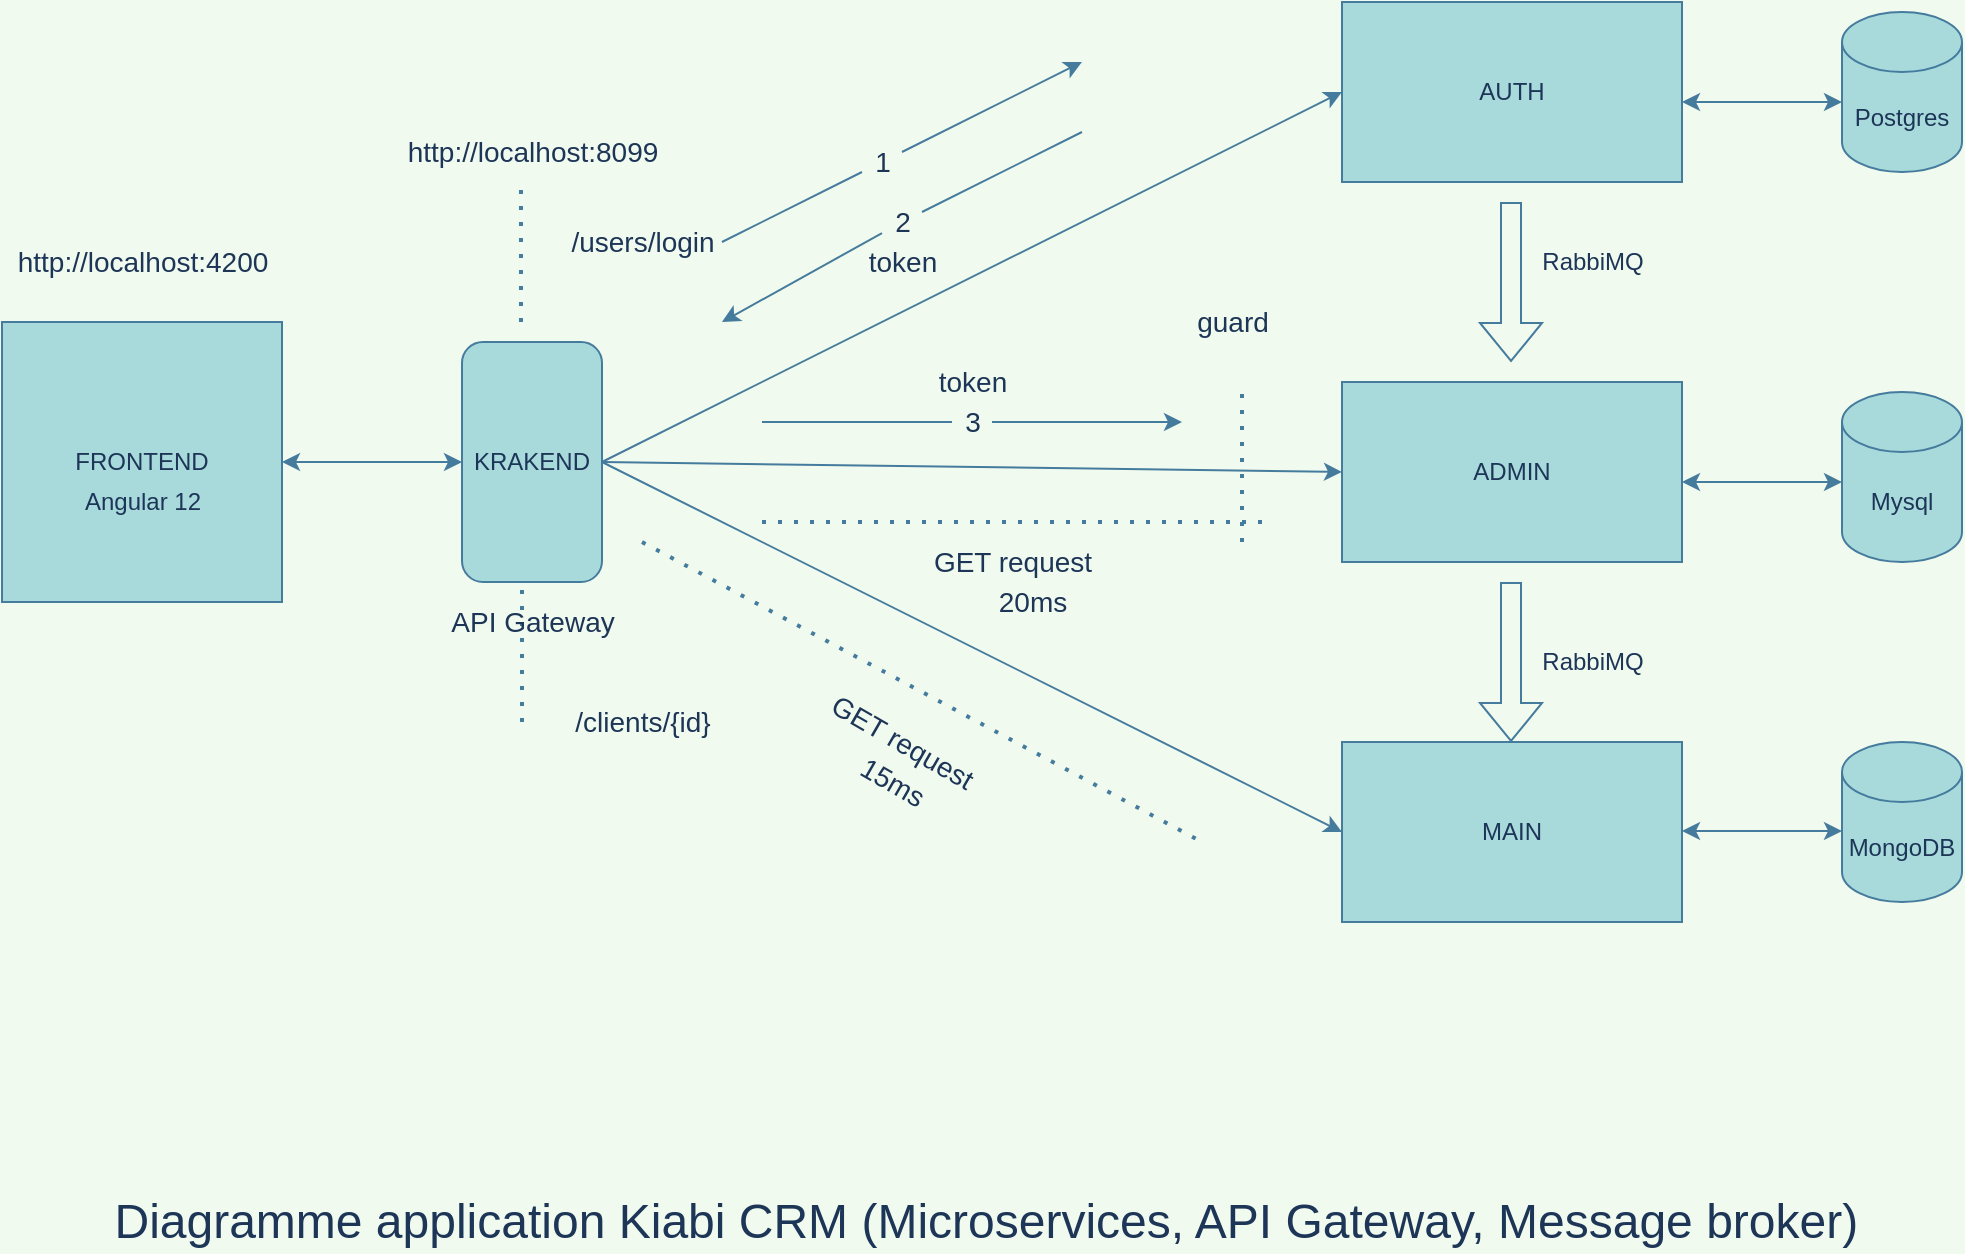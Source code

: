 <mxfile version="16.5.1" type="device"><diagram id="C5RBs43oDa-KdzZeNtuy" name="Page-1"><mxGraphModel dx="1350" dy="878" grid="1" gridSize="10" guides="1" tooltips="1" connect="1" arrows="1" fold="1" page="1" pageScale="1" pageWidth="1169" pageHeight="827" background="#F1FAEE" math="0" shadow="0"><root><mxCell id="WIyWlLk6GJQsqaUBKTNV-0"/><mxCell id="WIyWlLk6GJQsqaUBKTNV-1" parent="WIyWlLk6GJQsqaUBKTNV-0"/><mxCell id="QdaalQLmriQR0HZM3aZn-0" value="FRONTEND" style="whiteSpace=wrap;html=1;aspect=fixed;fillColor=#A8DADC;strokeColor=#457B9D;fontColor=#1D3557;" vertex="1" parent="WIyWlLk6GJQsqaUBKTNV-1"><mxGeometry x="80" y="230" width="140" height="140" as="geometry"/></mxCell><mxCell id="QdaalQLmriQR0HZM3aZn-1" value="KRAKEND" style="rounded=1;whiteSpace=wrap;html=1;direction=south;fillColor=#A8DADC;strokeColor=#457B9D;fontColor=#1D3557;" vertex="1" parent="WIyWlLk6GJQsqaUBKTNV-1"><mxGeometry x="310" y="240" width="70" height="120" as="geometry"/></mxCell><mxCell id="QdaalQLmriQR0HZM3aZn-3" value="" style="endArrow=none;dashed=1;html=1;dashPattern=1 3;strokeWidth=2;rounded=0;labelBackgroundColor=#F1FAEE;strokeColor=#457B9D;fontColor=#1D3557;" edge="1" parent="WIyWlLk6GJQsqaUBKTNV-1"><mxGeometry width="50" height="50" relative="1" as="geometry"><mxPoint x="340" y="430" as="sourcePoint"/><mxPoint x="340" y="364" as="targetPoint"/></mxGeometry></mxCell><mxCell id="QdaalQLmriQR0HZM3aZn-5" value="" style="endArrow=none;dashed=1;html=1;dashPattern=1 3;strokeWidth=2;rounded=0;labelBackgroundColor=#F1FAEE;strokeColor=#457B9D;fontColor=#1D3557;" edge="1" parent="WIyWlLk6GJQsqaUBKTNV-1"><mxGeometry width="50" height="50" relative="1" as="geometry"><mxPoint x="339.5" y="230" as="sourcePoint"/><mxPoint x="339.5" y="164" as="targetPoint"/></mxGeometry></mxCell><mxCell id="QdaalQLmriQR0HZM3aZn-6" value="" style="endArrow=classic;startArrow=classic;html=1;rounded=0;entryX=0.5;entryY=1;entryDx=0;entryDy=0;labelBackgroundColor=#F1FAEE;strokeColor=#457B9D;fontColor=#1D3557;" edge="1" parent="WIyWlLk6GJQsqaUBKTNV-1" target="QdaalQLmriQR0HZM3aZn-1"><mxGeometry width="50" height="50" relative="1" as="geometry"><mxPoint x="220" y="300" as="sourcePoint"/><mxPoint x="270" y="250" as="targetPoint"/></mxGeometry></mxCell><mxCell id="QdaalQLmriQR0HZM3aZn-7" value="AUTH" style="rounded=0;whiteSpace=wrap;html=1;fillColor=#A8DADC;strokeColor=#457B9D;fontColor=#1D3557;" vertex="1" parent="WIyWlLk6GJQsqaUBKTNV-1"><mxGeometry x="750" y="70" width="170" height="90" as="geometry"/></mxCell><mxCell id="QdaalQLmriQR0HZM3aZn-8" value="ADMIN" style="rounded=0;whiteSpace=wrap;html=1;fillColor=#A8DADC;strokeColor=#457B9D;fontColor=#1D3557;" vertex="1" parent="WIyWlLk6GJQsqaUBKTNV-1"><mxGeometry x="750" y="260" width="170" height="90" as="geometry"/></mxCell><mxCell id="QdaalQLmriQR0HZM3aZn-9" value="MAIN" style="rounded=0;whiteSpace=wrap;html=1;fillColor=#A8DADC;strokeColor=#457B9D;fontColor=#1D3557;" vertex="1" parent="WIyWlLk6GJQsqaUBKTNV-1"><mxGeometry x="750" y="440" width="170" height="90" as="geometry"/></mxCell><mxCell id="QdaalQLmriQR0HZM3aZn-13" value="" style="endArrow=classic;html=1;rounded=0;exitX=0.5;exitY=0;exitDx=0;exitDy=0;entryX=0;entryY=0.5;entryDx=0;entryDy=0;labelBackgroundColor=#F1FAEE;strokeColor=#457B9D;fontColor=#1D3557;" edge="1" parent="WIyWlLk6GJQsqaUBKTNV-1" source="QdaalQLmriQR0HZM3aZn-1" target="QdaalQLmriQR0HZM3aZn-8"><mxGeometry width="50" height="50" relative="1" as="geometry"><mxPoint x="470" y="420" as="sourcePoint"/><mxPoint x="520" y="370" as="targetPoint"/></mxGeometry></mxCell><mxCell id="QdaalQLmriQR0HZM3aZn-14" value="" style="endArrow=classic;html=1;rounded=0;entryX=0;entryY=0.5;entryDx=0;entryDy=0;labelBackgroundColor=#F1FAEE;strokeColor=#457B9D;fontColor=#1D3557;" edge="1" parent="WIyWlLk6GJQsqaUBKTNV-1" target="QdaalQLmriQR0HZM3aZn-9"><mxGeometry width="50" height="50" relative="1" as="geometry"><mxPoint x="380" y="300" as="sourcePoint"/><mxPoint x="740" y="490" as="targetPoint"/></mxGeometry></mxCell><mxCell id="QdaalQLmriQR0HZM3aZn-16" value="" style="endArrow=classic;html=1;rounded=0;entryX=0;entryY=0.5;entryDx=0;entryDy=0;labelBackgroundColor=#F1FAEE;strokeColor=#457B9D;fontColor=#1D3557;" edge="1" parent="WIyWlLk6GJQsqaUBKTNV-1" target="QdaalQLmriQR0HZM3aZn-7"><mxGeometry width="50" height="50" relative="1" as="geometry"><mxPoint x="380" y="300" as="sourcePoint"/><mxPoint x="430" y="250" as="targetPoint"/></mxGeometry></mxCell><mxCell id="QdaalQLmriQR0HZM3aZn-17" value="Postgres" style="shape=cylinder3;whiteSpace=wrap;html=1;boundedLbl=1;backgroundOutline=1;size=15;fillColor=#A8DADC;strokeColor=#457B9D;fontColor=#1D3557;" vertex="1" parent="WIyWlLk6GJQsqaUBKTNV-1"><mxGeometry x="1000" y="75" width="60" height="80" as="geometry"/></mxCell><mxCell id="QdaalQLmriQR0HZM3aZn-18" value="Mysql" style="shape=cylinder3;whiteSpace=wrap;html=1;boundedLbl=1;backgroundOutline=1;size=15;fillColor=#A8DADC;strokeColor=#457B9D;fontColor=#1D3557;" vertex="1" parent="WIyWlLk6GJQsqaUBKTNV-1"><mxGeometry x="1000" y="265" width="60" height="85" as="geometry"/></mxCell><mxCell id="QdaalQLmriQR0HZM3aZn-19" value="MongoDB" style="shape=cylinder3;whiteSpace=wrap;html=1;boundedLbl=1;backgroundOutline=1;size=15;fillColor=#A8DADC;strokeColor=#457B9D;fontColor=#1D3557;" vertex="1" parent="WIyWlLk6GJQsqaUBKTNV-1"><mxGeometry x="1000" y="440" width="60" height="80" as="geometry"/></mxCell><mxCell id="QdaalQLmriQR0HZM3aZn-21" value="" style="endArrow=classic;startArrow=classic;html=1;rounded=0;labelBackgroundColor=#F1FAEE;strokeColor=#457B9D;fontColor=#1D3557;" edge="1" parent="WIyWlLk6GJQsqaUBKTNV-1"><mxGeometry width="50" height="50" relative="1" as="geometry"><mxPoint x="920" y="120" as="sourcePoint"/><mxPoint x="1000" y="120" as="targetPoint"/></mxGeometry></mxCell><mxCell id="QdaalQLmriQR0HZM3aZn-22" value="" style="endArrow=classic;startArrow=classic;html=1;rounded=0;labelBackgroundColor=#F1FAEE;strokeColor=#457B9D;fontColor=#1D3557;" edge="1" parent="WIyWlLk6GJQsqaUBKTNV-1"><mxGeometry width="50" height="50" relative="1" as="geometry"><mxPoint x="920" y="310" as="sourcePoint"/><mxPoint x="1000" y="310" as="targetPoint"/></mxGeometry></mxCell><mxCell id="QdaalQLmriQR0HZM3aZn-23" value="" style="endArrow=classic;startArrow=classic;html=1;rounded=0;labelBackgroundColor=#F1FAEE;strokeColor=#457B9D;fontColor=#1D3557;" edge="1" parent="WIyWlLk6GJQsqaUBKTNV-1"><mxGeometry width="50" height="50" relative="1" as="geometry"><mxPoint x="920" y="484.5" as="sourcePoint"/><mxPoint x="1000" y="484.5" as="targetPoint"/></mxGeometry></mxCell><mxCell id="QdaalQLmriQR0HZM3aZn-24" value="" style="shape=flexArrow;endArrow=classic;html=1;rounded=0;labelBackgroundColor=#F1FAEE;strokeColor=#457B9D;fontColor=#1D3557;" edge="1" parent="WIyWlLk6GJQsqaUBKTNV-1"><mxGeometry width="50" height="50" relative="1" as="geometry"><mxPoint x="834.5" y="170" as="sourcePoint"/><mxPoint x="834.5" y="250" as="targetPoint"/></mxGeometry></mxCell><mxCell id="QdaalQLmriQR0HZM3aZn-25" value="" style="shape=flexArrow;endArrow=classic;html=1;rounded=0;labelBackgroundColor=#F1FAEE;strokeColor=#457B9D;fontColor=#1D3557;" edge="1" parent="WIyWlLk6GJQsqaUBKTNV-1"><mxGeometry width="50" height="50" relative="1" as="geometry"><mxPoint x="834.5" y="360" as="sourcePoint"/><mxPoint x="834.5" y="440" as="targetPoint"/></mxGeometry></mxCell><mxCell id="QdaalQLmriQR0HZM3aZn-26" value="RabbiMQ" style="text;html=1;align=center;verticalAlign=middle;resizable=0;points=[];autosize=1;strokeColor=none;fillColor=none;fontColor=#1D3557;" vertex="1" parent="WIyWlLk6GJQsqaUBKTNV-1"><mxGeometry x="840" y="190" width="70" height="20" as="geometry"/></mxCell><mxCell id="QdaalQLmriQR0HZM3aZn-27" value="RabbiMQ" style="text;html=1;align=center;verticalAlign=middle;resizable=0;points=[];autosize=1;strokeColor=none;fillColor=none;fontColor=#1D3557;" vertex="1" parent="WIyWlLk6GJQsqaUBKTNV-1"><mxGeometry x="840" y="390" width="70" height="20" as="geometry"/></mxCell><mxCell id="QdaalQLmriQR0HZM3aZn-28" value="Angular 12" style="text;html=1;align=center;verticalAlign=middle;resizable=0;points=[];autosize=1;strokeColor=none;fillColor=none;fontColor=#1D3557;" vertex="1" parent="WIyWlLk6GJQsqaUBKTNV-1"><mxGeometry x="115" y="310" width="70" height="20" as="geometry"/></mxCell><mxCell id="QdaalQLmriQR0HZM3aZn-30" value="&lt;font style=&quot;font-size: 14px&quot;&gt;http://localhost:8099&lt;/font&gt;" style="text;html=1;align=center;verticalAlign=middle;resizable=0;points=[];autosize=1;strokeColor=none;fillColor=none;fontColor=#1D3557;" vertex="1" parent="WIyWlLk6GJQsqaUBKTNV-1"><mxGeometry x="275" y="135" width="140" height="20" as="geometry"/></mxCell><mxCell id="QdaalQLmriQR0HZM3aZn-31" value="&lt;font style=&quot;font-size: 14px&quot;&gt;http://localhost:4200&lt;/font&gt;" style="text;html=1;align=center;verticalAlign=middle;resizable=0;points=[];autosize=1;strokeColor=none;fillColor=none;fontColor=#1D3557;" vertex="1" parent="WIyWlLk6GJQsqaUBKTNV-1"><mxGeometry x="80" y="190" width="140" height="20" as="geometry"/></mxCell><mxCell id="QdaalQLmriQR0HZM3aZn-32" value="/users/login" style="text;html=1;align=center;verticalAlign=middle;resizable=0;points=[];autosize=1;strokeColor=none;fillColor=none;fontSize=14;fontColor=#1D3557;" vertex="1" parent="WIyWlLk6GJQsqaUBKTNV-1"><mxGeometry x="355" y="180" width="90" height="20" as="geometry"/></mxCell><mxCell id="QdaalQLmriQR0HZM3aZn-33" value="" style="endArrow=classic;html=1;rounded=0;fontSize=14;startArrow=none;labelBackgroundColor=#F1FAEE;strokeColor=#457B9D;fontColor=#1D3557;" edge="1" parent="WIyWlLk6GJQsqaUBKTNV-1" source="QdaalQLmriQR0HZM3aZn-40"><mxGeometry width="50" height="50" relative="1" as="geometry"><mxPoint x="440" y="190" as="sourcePoint"/><mxPoint x="620" y="100" as="targetPoint"/></mxGeometry></mxCell><mxCell id="QdaalQLmriQR0HZM3aZn-34" value="" style="endArrow=classic;html=1;rounded=0;fontSize=14;startArrow=none;labelBackgroundColor=#F1FAEE;strokeColor=#457B9D;fontColor=#1D3557;" edge="1" parent="WIyWlLk6GJQsqaUBKTNV-1" source="QdaalQLmriQR0HZM3aZn-41"><mxGeometry width="50" height="50" relative="1" as="geometry"><mxPoint x="620" y="135" as="sourcePoint"/><mxPoint x="440" y="230" as="targetPoint"/></mxGeometry></mxCell><mxCell id="QdaalQLmriQR0HZM3aZn-35" value="token" style="text;html=1;align=center;verticalAlign=middle;resizable=0;points=[];autosize=1;strokeColor=none;fillColor=none;fontSize=14;fontColor=#1D3557;" vertex="1" parent="WIyWlLk6GJQsqaUBKTNV-1"><mxGeometry x="505" y="190" width="50" height="20" as="geometry"/></mxCell><mxCell id="QdaalQLmriQR0HZM3aZn-36" value="" style="endArrow=none;dashed=1;html=1;dashPattern=1 3;strokeWidth=2;rounded=0;fontSize=14;labelBackgroundColor=#F1FAEE;strokeColor=#457B9D;fontColor=#1D3557;" edge="1" parent="WIyWlLk6GJQsqaUBKTNV-1"><mxGeometry width="50" height="50" relative="1" as="geometry"><mxPoint x="700" y="340" as="sourcePoint"/><mxPoint x="700" y="260" as="targetPoint"/></mxGeometry></mxCell><mxCell id="QdaalQLmriQR0HZM3aZn-37" value="guard" style="text;html=1;align=center;verticalAlign=middle;resizable=0;points=[];autosize=1;strokeColor=none;fillColor=none;fontSize=14;fontColor=#1D3557;" vertex="1" parent="WIyWlLk6GJQsqaUBKTNV-1"><mxGeometry x="670" y="220" width="50" height="20" as="geometry"/></mxCell><mxCell id="QdaalQLmriQR0HZM3aZn-38" value="" style="endArrow=classic;html=1;rounded=0;fontSize=14;startArrow=none;labelBackgroundColor=#F1FAEE;strokeColor=#457B9D;fontColor=#1D3557;" edge="1" parent="WIyWlLk6GJQsqaUBKTNV-1" source="QdaalQLmriQR0HZM3aZn-42"><mxGeometry width="50" height="50" relative="1" as="geometry"><mxPoint x="460" y="280" as="sourcePoint"/><mxPoint x="670" y="280" as="targetPoint"/></mxGeometry></mxCell><mxCell id="QdaalQLmriQR0HZM3aZn-39" value="token" style="text;html=1;align=center;verticalAlign=middle;resizable=0;points=[];autosize=1;strokeColor=none;fillColor=none;fontSize=14;fontColor=#1D3557;" vertex="1" parent="WIyWlLk6GJQsqaUBKTNV-1"><mxGeometry x="540" y="250" width="50" height="20" as="geometry"/></mxCell><mxCell id="QdaalQLmriQR0HZM3aZn-42" value="3" style="text;html=1;align=center;verticalAlign=middle;resizable=0;points=[];autosize=1;strokeColor=none;fillColor=none;fontSize=14;fontColor=#1D3557;" vertex="1" parent="WIyWlLk6GJQsqaUBKTNV-1"><mxGeometry x="555" y="270" width="20" height="20" as="geometry"/></mxCell><mxCell id="QdaalQLmriQR0HZM3aZn-43" value="" style="endArrow=none;html=1;rounded=0;fontSize=14;labelBackgroundColor=#F1FAEE;strokeColor=#457B9D;fontColor=#1D3557;" edge="1" parent="WIyWlLk6GJQsqaUBKTNV-1" target="QdaalQLmriQR0HZM3aZn-42"><mxGeometry width="50" height="50" relative="1" as="geometry"><mxPoint x="460" y="280" as="sourcePoint"/><mxPoint x="670" y="280" as="targetPoint"/></mxGeometry></mxCell><mxCell id="QdaalQLmriQR0HZM3aZn-40" value="1" style="text;html=1;align=center;verticalAlign=middle;resizable=0;points=[];autosize=1;strokeColor=none;fillColor=none;fontSize=14;fontColor=#1D3557;" vertex="1" parent="WIyWlLk6GJQsqaUBKTNV-1"><mxGeometry x="510" y="140" width="20" height="20" as="geometry"/></mxCell><mxCell id="QdaalQLmriQR0HZM3aZn-44" value="" style="endArrow=none;html=1;rounded=0;fontSize=14;labelBackgroundColor=#F1FAEE;strokeColor=#457B9D;fontColor=#1D3557;" edge="1" parent="WIyWlLk6GJQsqaUBKTNV-1" target="QdaalQLmriQR0HZM3aZn-40"><mxGeometry width="50" height="50" relative="1" as="geometry"><mxPoint x="440" y="190" as="sourcePoint"/><mxPoint x="620" y="100" as="targetPoint"/></mxGeometry></mxCell><mxCell id="QdaalQLmriQR0HZM3aZn-41" value="2" style="text;html=1;align=center;verticalAlign=middle;resizable=0;points=[];autosize=1;strokeColor=none;fillColor=none;fontSize=14;fontColor=#1D3557;" vertex="1" parent="WIyWlLk6GJQsqaUBKTNV-1"><mxGeometry x="520" y="170" width="20" height="20" as="geometry"/></mxCell><mxCell id="QdaalQLmriQR0HZM3aZn-45" value="" style="endArrow=none;html=1;rounded=0;fontSize=14;labelBackgroundColor=#F1FAEE;strokeColor=#457B9D;fontColor=#1D3557;" edge="1" parent="WIyWlLk6GJQsqaUBKTNV-1" target="QdaalQLmriQR0HZM3aZn-41"><mxGeometry width="50" height="50" relative="1" as="geometry"><mxPoint x="620" y="135" as="sourcePoint"/><mxPoint x="440" y="230" as="targetPoint"/></mxGeometry></mxCell><mxCell id="QdaalQLmriQR0HZM3aZn-47" value="/clients/{id}" style="text;html=1;align=center;verticalAlign=middle;resizable=0;points=[];autosize=1;strokeColor=none;fillColor=none;fontSize=14;fontColor=#1D3557;" vertex="1" parent="WIyWlLk6GJQsqaUBKTNV-1"><mxGeometry x="360" y="420" width="80" height="20" as="geometry"/></mxCell><mxCell id="QdaalQLmriQR0HZM3aZn-49" value="" style="endArrow=none;dashed=1;html=1;dashPattern=1 3;strokeWidth=2;rounded=0;fontSize=14;labelBackgroundColor=#F1FAEE;strokeColor=#457B9D;fontColor=#1D3557;" edge="1" parent="WIyWlLk6GJQsqaUBKTNV-1"><mxGeometry width="50" height="50" relative="1" as="geometry"><mxPoint x="400" y="340" as="sourcePoint"/><mxPoint x="680" y="490" as="targetPoint"/></mxGeometry></mxCell><mxCell id="QdaalQLmriQR0HZM3aZn-50" value="" style="endArrow=none;dashed=1;html=1;dashPattern=1 3;strokeWidth=2;rounded=0;fontSize=14;labelBackgroundColor=#F1FAEE;strokeColor=#457B9D;fontColor=#1D3557;" edge="1" parent="WIyWlLk6GJQsqaUBKTNV-1"><mxGeometry width="50" height="50" relative="1" as="geometry"><mxPoint x="460" y="330" as="sourcePoint"/><mxPoint x="710" y="330" as="targetPoint"/></mxGeometry></mxCell><mxCell id="QdaalQLmriQR0HZM3aZn-51" value="GET request" style="text;html=1;align=center;verticalAlign=middle;resizable=0;points=[];autosize=1;strokeColor=none;fillColor=none;fontSize=14;fontColor=#1D3557;" vertex="1" parent="WIyWlLk6GJQsqaUBKTNV-1"><mxGeometry x="540" y="340" width="90" height="20" as="geometry"/></mxCell><mxCell id="QdaalQLmriQR0HZM3aZn-52" value="GET request" style="text;html=1;align=center;verticalAlign=middle;resizable=0;points=[];autosize=1;strokeColor=none;fillColor=none;fontSize=14;rotation=30;fontColor=#1D3557;" vertex="1" parent="WIyWlLk6GJQsqaUBKTNV-1"><mxGeometry x="485" y="430" width="90" height="20" as="geometry"/></mxCell><mxCell id="QdaalQLmriQR0HZM3aZn-54" value="20ms" style="text;html=1;align=center;verticalAlign=middle;resizable=0;points=[];autosize=1;strokeColor=none;fillColor=none;fontSize=14;fontColor=#1D3557;" vertex="1" parent="WIyWlLk6GJQsqaUBKTNV-1"><mxGeometry x="570" y="360" width="50" height="20" as="geometry"/></mxCell><mxCell id="QdaalQLmriQR0HZM3aZn-55" value="15ms" style="text;html=1;align=center;verticalAlign=middle;resizable=0;points=[];autosize=1;strokeColor=none;fillColor=none;fontSize=14;rotation=30;fontColor=#1D3557;" vertex="1" parent="WIyWlLk6GJQsqaUBKTNV-1"><mxGeometry x="500" y="450" width="50" height="20" as="geometry"/></mxCell><mxCell id="QdaalQLmriQR0HZM3aZn-56" value="API Gateway" style="text;html=1;align=center;verticalAlign=middle;resizable=0;points=[];autosize=1;strokeColor=none;fillColor=none;fontSize=14;fontColor=#1D3557;" vertex="1" parent="WIyWlLk6GJQsqaUBKTNV-1"><mxGeometry x="295" y="370" width="100" height="20" as="geometry"/></mxCell><mxCell id="QdaalQLmriQR0HZM3aZn-57" value="&lt;font style=&quot;font-size: 24px&quot;&gt;Diagramme application Kiabi CRM (Microservices, API Gateway, Message broker)&amp;nbsp;&lt;/font&gt;" style="text;html=1;align=center;verticalAlign=middle;resizable=0;points=[];autosize=1;strokeColor=none;fillColor=none;fontSize=14;fontColor=#1D3557;" vertex="1" parent="WIyWlLk6GJQsqaUBKTNV-1"><mxGeometry x="130" y="665" width="890" height="30" as="geometry"/></mxCell></root></mxGraphModel></diagram></mxfile>